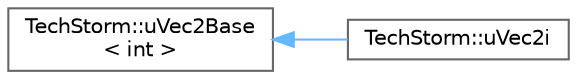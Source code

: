 digraph "Graphical Class Hierarchy"
{
 // LATEX_PDF_SIZE
  bgcolor="transparent";
  edge [fontname=Helvetica,fontsize=10,labelfontname=Helvetica,labelfontsize=10];
  node [fontname=Helvetica,fontsize=10,shape=box,height=0.2,width=0.4];
  rankdir="LR";
  Node0 [id="Node000000",label="TechStorm::uVec2Base\l\< int \>",height=0.2,width=0.4,color="grey40", fillcolor="white", style="filled",URL="$class_tech_storm_1_1u_vec2_base.html",tooltip=" "];
  Node0 -> Node1 [id="edge149_Node000000_Node000001",dir="back",color="steelblue1",style="solid",tooltip=" "];
  Node1 [id="Node000001",label="TechStorm::uVec2i",height=0.2,width=0.4,color="grey40", fillcolor="white", style="filled",URL="$class_tech_storm_1_1u_vec2i.html",tooltip=" "];
}
